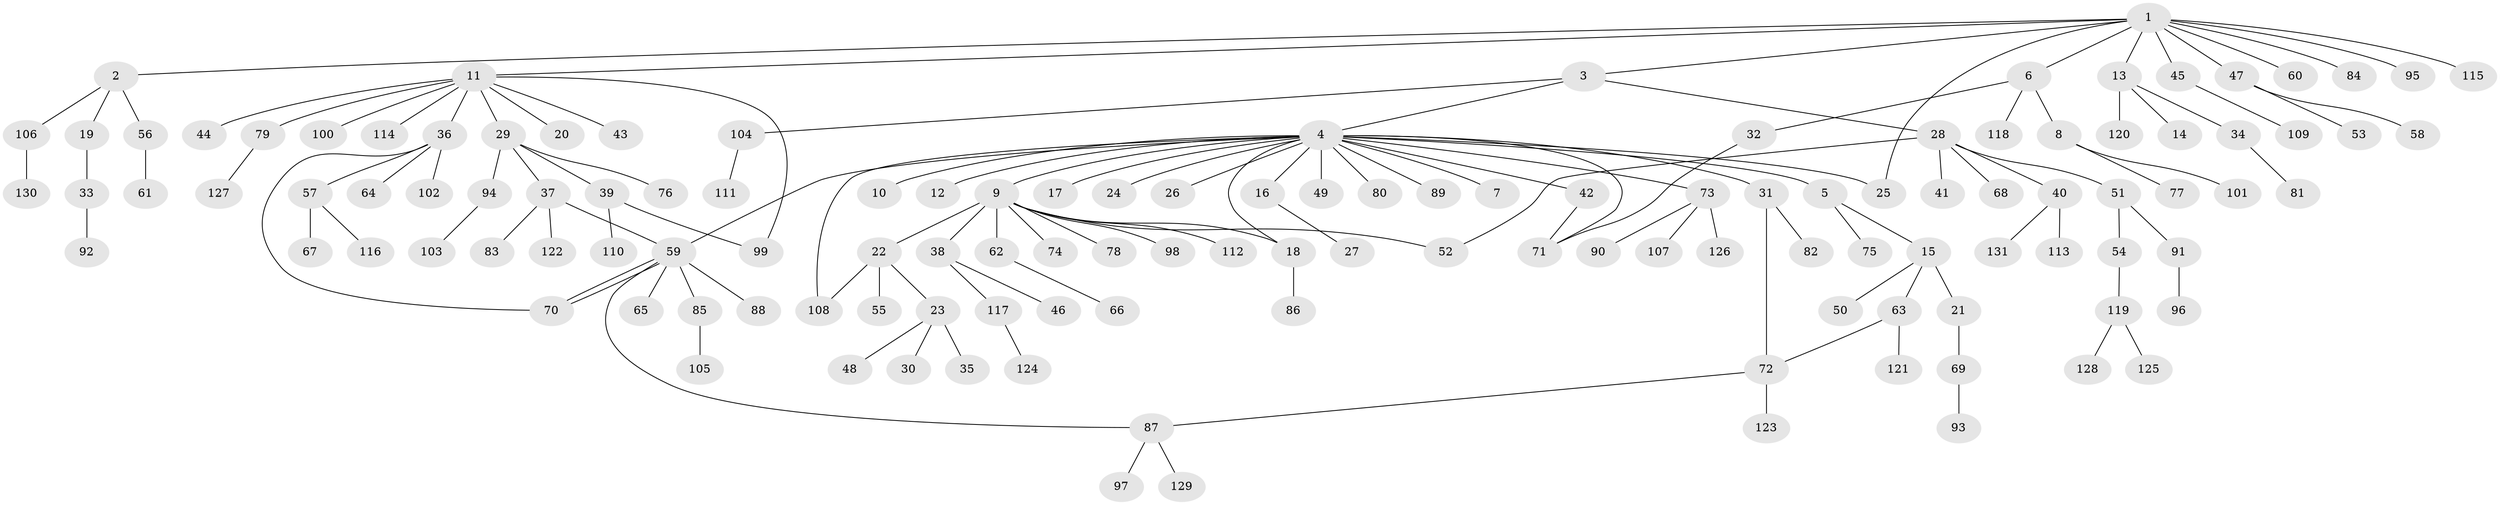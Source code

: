 // Generated by graph-tools (version 1.1) at 2025/35/03/09/25 02:35:19]
// undirected, 131 vertices, 142 edges
graph export_dot {
graph [start="1"]
  node [color=gray90,style=filled];
  1;
  2;
  3;
  4;
  5;
  6;
  7;
  8;
  9;
  10;
  11;
  12;
  13;
  14;
  15;
  16;
  17;
  18;
  19;
  20;
  21;
  22;
  23;
  24;
  25;
  26;
  27;
  28;
  29;
  30;
  31;
  32;
  33;
  34;
  35;
  36;
  37;
  38;
  39;
  40;
  41;
  42;
  43;
  44;
  45;
  46;
  47;
  48;
  49;
  50;
  51;
  52;
  53;
  54;
  55;
  56;
  57;
  58;
  59;
  60;
  61;
  62;
  63;
  64;
  65;
  66;
  67;
  68;
  69;
  70;
  71;
  72;
  73;
  74;
  75;
  76;
  77;
  78;
  79;
  80;
  81;
  82;
  83;
  84;
  85;
  86;
  87;
  88;
  89;
  90;
  91;
  92;
  93;
  94;
  95;
  96;
  97;
  98;
  99;
  100;
  101;
  102;
  103;
  104;
  105;
  106;
  107;
  108;
  109;
  110;
  111;
  112;
  113;
  114;
  115;
  116;
  117;
  118;
  119;
  120;
  121;
  122;
  123;
  124;
  125;
  126;
  127;
  128;
  129;
  130;
  131;
  1 -- 2;
  1 -- 3;
  1 -- 6;
  1 -- 11;
  1 -- 13;
  1 -- 25;
  1 -- 45;
  1 -- 47;
  1 -- 60;
  1 -- 84;
  1 -- 95;
  1 -- 115;
  2 -- 19;
  2 -- 56;
  2 -- 106;
  3 -- 4;
  3 -- 28;
  3 -- 104;
  4 -- 5;
  4 -- 7;
  4 -- 9;
  4 -- 10;
  4 -- 12;
  4 -- 16;
  4 -- 17;
  4 -- 18;
  4 -- 24;
  4 -- 25;
  4 -- 26;
  4 -- 31;
  4 -- 42;
  4 -- 49;
  4 -- 59;
  4 -- 71;
  4 -- 73;
  4 -- 80;
  4 -- 89;
  4 -- 108;
  5 -- 15;
  5 -- 75;
  6 -- 8;
  6 -- 32;
  6 -- 118;
  8 -- 77;
  8 -- 101;
  9 -- 18;
  9 -- 22;
  9 -- 38;
  9 -- 52;
  9 -- 62;
  9 -- 74;
  9 -- 78;
  9 -- 98;
  9 -- 112;
  11 -- 20;
  11 -- 29;
  11 -- 36;
  11 -- 43;
  11 -- 44;
  11 -- 79;
  11 -- 99;
  11 -- 100;
  11 -- 114;
  13 -- 14;
  13 -- 34;
  13 -- 120;
  15 -- 21;
  15 -- 50;
  15 -- 63;
  16 -- 27;
  18 -- 86;
  19 -- 33;
  21 -- 69;
  22 -- 23;
  22 -- 55;
  22 -- 108;
  23 -- 30;
  23 -- 35;
  23 -- 48;
  28 -- 40;
  28 -- 41;
  28 -- 51;
  28 -- 52;
  28 -- 68;
  29 -- 37;
  29 -- 39;
  29 -- 76;
  29 -- 94;
  31 -- 72;
  31 -- 82;
  32 -- 71;
  33 -- 92;
  34 -- 81;
  36 -- 57;
  36 -- 64;
  36 -- 70;
  36 -- 102;
  37 -- 59;
  37 -- 83;
  37 -- 122;
  38 -- 46;
  38 -- 117;
  39 -- 99;
  39 -- 110;
  40 -- 113;
  40 -- 131;
  42 -- 71;
  45 -- 109;
  47 -- 53;
  47 -- 58;
  51 -- 54;
  51 -- 91;
  54 -- 119;
  56 -- 61;
  57 -- 67;
  57 -- 116;
  59 -- 65;
  59 -- 70;
  59 -- 70;
  59 -- 85;
  59 -- 87;
  59 -- 88;
  62 -- 66;
  63 -- 72;
  63 -- 121;
  69 -- 93;
  72 -- 87;
  72 -- 123;
  73 -- 90;
  73 -- 107;
  73 -- 126;
  79 -- 127;
  85 -- 105;
  87 -- 97;
  87 -- 129;
  91 -- 96;
  94 -- 103;
  104 -- 111;
  106 -- 130;
  117 -- 124;
  119 -- 125;
  119 -- 128;
}
